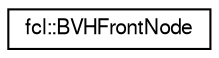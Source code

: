 digraph "Graphical Class Hierarchy"
{
  edge [fontname="FreeSans",fontsize="10",labelfontname="FreeSans",labelfontsize="10"];
  node [fontname="FreeSans",fontsize="10",shape=record];
  rankdir="LR";
  Node1 [label="fcl::BVHFrontNode",height=0.2,width=0.4,color="black", fillcolor="white", style="filled",URL="$a00017.html",tooltip="Front list acceleration for collision Front list is a set of internal and leaf nodes in the BVTT hier..."];
}
